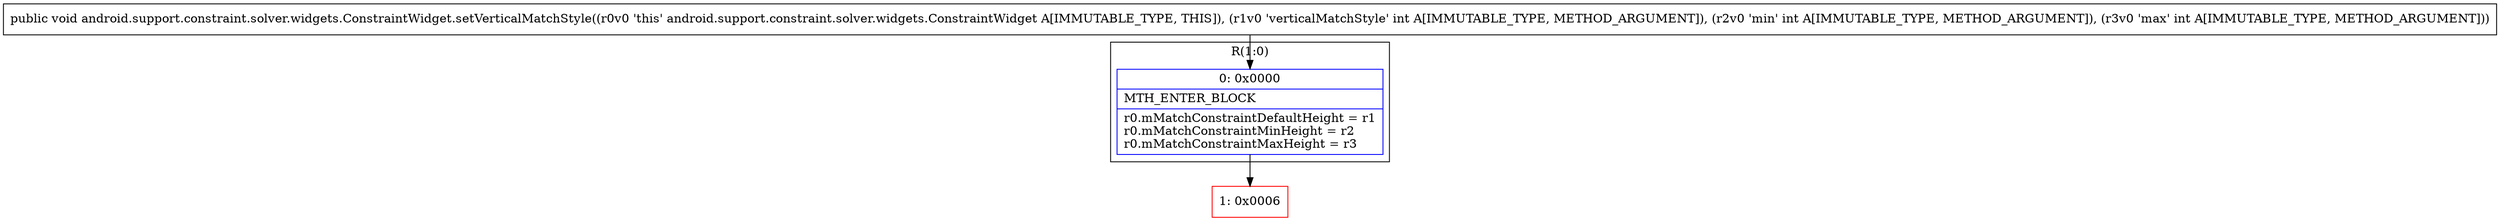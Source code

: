 digraph "CFG forandroid.support.constraint.solver.widgets.ConstraintWidget.setVerticalMatchStyle(III)V" {
subgraph cluster_Region_1749781708 {
label = "R(1:0)";
node [shape=record,color=blue];
Node_0 [shape=record,label="{0\:\ 0x0000|MTH_ENTER_BLOCK\l|r0.mMatchConstraintDefaultHeight = r1\lr0.mMatchConstraintMinHeight = r2\lr0.mMatchConstraintMaxHeight = r3\l}"];
}
Node_1 [shape=record,color=red,label="{1\:\ 0x0006}"];
MethodNode[shape=record,label="{public void android.support.constraint.solver.widgets.ConstraintWidget.setVerticalMatchStyle((r0v0 'this' android.support.constraint.solver.widgets.ConstraintWidget A[IMMUTABLE_TYPE, THIS]), (r1v0 'verticalMatchStyle' int A[IMMUTABLE_TYPE, METHOD_ARGUMENT]), (r2v0 'min' int A[IMMUTABLE_TYPE, METHOD_ARGUMENT]), (r3v0 'max' int A[IMMUTABLE_TYPE, METHOD_ARGUMENT])) }"];
MethodNode -> Node_0;
Node_0 -> Node_1;
}

